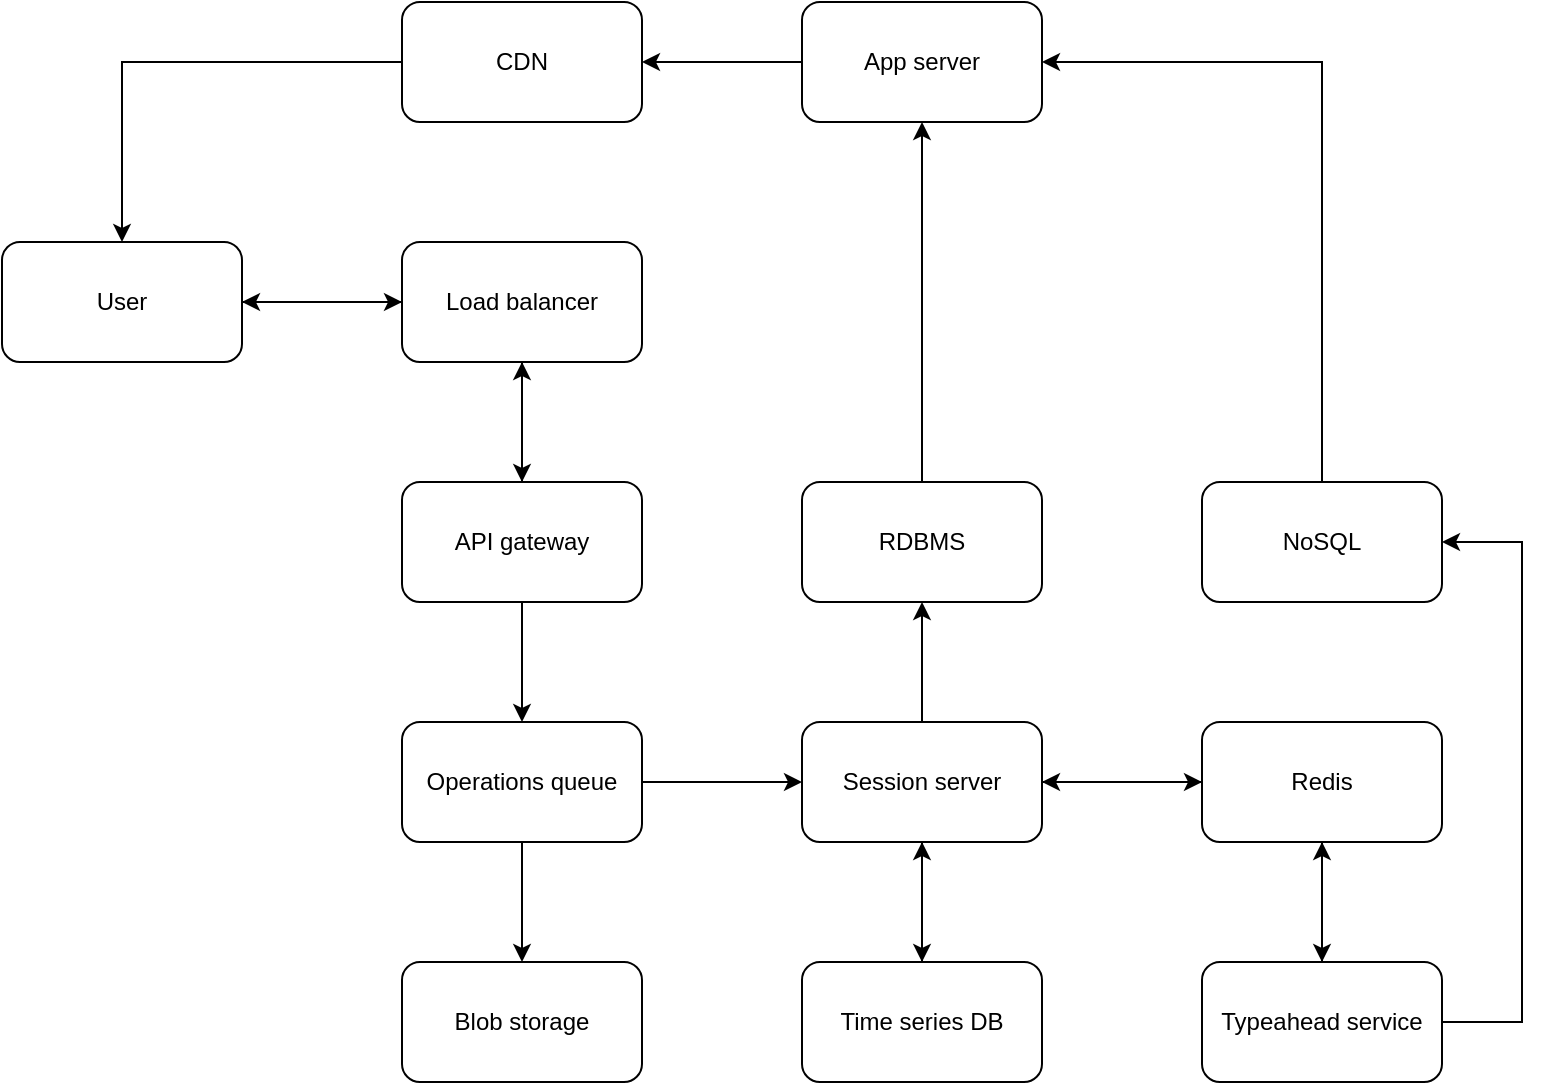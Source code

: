 <mxfile version="22.0.8" type="device">
  <diagram id="RX8j35DpNfyJVcPfTA0C" name="Page-1">
    <mxGraphModel dx="882" dy="590" grid="1" gridSize="10" guides="1" tooltips="1" connect="1" arrows="1" fold="1" page="1" pageScale="1" pageWidth="850" pageHeight="1100" math="0" shadow="0">
      <root>
        <mxCell id="0" />
        <mxCell id="1" parent="0" />
        <mxCell id="ehj2s4JNe59QxrL474BH-8" style="edgeStyle=orthogonalEdgeStyle;rounded=0;orthogonalLoop=1;jettySize=auto;html=1;exitX=1;exitY=0.5;exitDx=0;exitDy=0;entryX=0;entryY=0.5;entryDx=0;entryDy=0;" parent="1" source="ehj2s4JNe59QxrL474BH-1" target="ehj2s4JNe59QxrL474BH-2" edge="1">
          <mxGeometry relative="1" as="geometry" />
        </mxCell>
        <mxCell id="ehj2s4JNe59QxrL474BH-1" value="User" style="rounded=1;whiteSpace=wrap;html=1;" parent="1" vertex="1">
          <mxGeometry x="40" y="240" width="120" height="60" as="geometry" />
        </mxCell>
        <mxCell id="vfbfAL9CuXn_sHPPWvU1-1" style="edgeStyle=orthogonalEdgeStyle;rounded=0;orthogonalLoop=1;jettySize=auto;html=1;exitX=0;exitY=0.5;exitDx=0;exitDy=0;entryX=1;entryY=0.5;entryDx=0;entryDy=0;" edge="1" parent="1" source="ehj2s4JNe59QxrL474BH-2" target="ehj2s4JNe59QxrL474BH-1">
          <mxGeometry relative="1" as="geometry" />
        </mxCell>
        <mxCell id="vfbfAL9CuXn_sHPPWvU1-5" style="edgeStyle=orthogonalEdgeStyle;rounded=0;orthogonalLoop=1;jettySize=auto;html=1;exitX=0.5;exitY=1;exitDx=0;exitDy=0;entryX=0.5;entryY=0;entryDx=0;entryDy=0;" edge="1" parent="1" source="ehj2s4JNe59QxrL474BH-2" target="ehj2s4JNe59QxrL474BH-3">
          <mxGeometry relative="1" as="geometry" />
        </mxCell>
        <mxCell id="ehj2s4JNe59QxrL474BH-2" value="Load balancer" style="rounded=1;whiteSpace=wrap;html=1;" parent="1" vertex="1">
          <mxGeometry x="240" y="240" width="120" height="60" as="geometry" />
        </mxCell>
        <mxCell id="vfbfAL9CuXn_sHPPWvU1-6" style="edgeStyle=orthogonalEdgeStyle;rounded=0;orthogonalLoop=1;jettySize=auto;html=1;exitX=0.5;exitY=0;exitDx=0;exitDy=0;entryX=0.5;entryY=1;entryDx=0;entryDy=0;" edge="1" parent="1" source="ehj2s4JNe59QxrL474BH-3" target="ehj2s4JNe59QxrL474BH-2">
          <mxGeometry relative="1" as="geometry" />
        </mxCell>
        <mxCell id="vfbfAL9CuXn_sHPPWvU1-7" style="edgeStyle=orthogonalEdgeStyle;rounded=0;orthogonalLoop=1;jettySize=auto;html=1;exitX=0.5;exitY=1;exitDx=0;exitDy=0;entryX=0.5;entryY=0;entryDx=0;entryDy=0;" edge="1" parent="1" source="ehj2s4JNe59QxrL474BH-3" target="ehj2s4JNe59QxrL474BH-7">
          <mxGeometry relative="1" as="geometry" />
        </mxCell>
        <mxCell id="ehj2s4JNe59QxrL474BH-3" value="API gateway" style="rounded=1;whiteSpace=wrap;html=1;" parent="1" vertex="1">
          <mxGeometry x="240" y="360" width="120" height="60" as="geometry" />
        </mxCell>
        <mxCell id="ehj2s4JNe59QxrL474BH-11" style="edgeStyle=orthogonalEdgeStyle;rounded=0;orthogonalLoop=1;jettySize=auto;html=1;exitX=0;exitY=0.5;exitDx=0;exitDy=0;entryX=1;entryY=0.5;entryDx=0;entryDy=0;" parent="1" source="ehj2s4JNe59QxrL474BH-4" target="ehj2s4JNe59QxrL474BH-5" edge="1">
          <mxGeometry relative="1" as="geometry" />
        </mxCell>
        <mxCell id="ehj2s4JNe59QxrL474BH-4" value="App server" style="rounded=1;whiteSpace=wrap;html=1;" parent="1" vertex="1">
          <mxGeometry x="440" y="120" width="120" height="60" as="geometry" />
        </mxCell>
        <mxCell id="ehj2s4JNe59QxrL474BH-12" style="edgeStyle=orthogonalEdgeStyle;rounded=0;orthogonalLoop=1;jettySize=auto;html=1;exitX=0;exitY=0.5;exitDx=0;exitDy=0;entryX=0.5;entryY=0;entryDx=0;entryDy=0;" parent="1" source="ehj2s4JNe59QxrL474BH-5" target="ehj2s4JNe59QxrL474BH-1" edge="1">
          <mxGeometry relative="1" as="geometry" />
        </mxCell>
        <mxCell id="ehj2s4JNe59QxrL474BH-5" value="CDN" style="rounded=1;whiteSpace=wrap;html=1;" parent="1" vertex="1">
          <mxGeometry x="240" y="120" width="120" height="60" as="geometry" />
        </mxCell>
        <mxCell id="vfbfAL9CuXn_sHPPWvU1-19" style="edgeStyle=orthogonalEdgeStyle;rounded=0;orthogonalLoop=1;jettySize=auto;html=1;exitX=1;exitY=0.5;exitDx=0;exitDy=0;entryX=0;entryY=0.5;entryDx=0;entryDy=0;" edge="1" parent="1" source="ehj2s4JNe59QxrL474BH-7" target="ehj2s4JNe59QxrL474BH-15">
          <mxGeometry relative="1" as="geometry" />
        </mxCell>
        <mxCell id="vfbfAL9CuXn_sHPPWvU1-33" style="edgeStyle=orthogonalEdgeStyle;rounded=0;orthogonalLoop=1;jettySize=auto;html=1;exitX=0.5;exitY=1;exitDx=0;exitDy=0;entryX=0.5;entryY=0;entryDx=0;entryDy=0;" edge="1" parent="1" source="ehj2s4JNe59QxrL474BH-7" target="ehj2s4JNe59QxrL474BH-17">
          <mxGeometry relative="1" as="geometry" />
        </mxCell>
        <mxCell id="ehj2s4JNe59QxrL474BH-7" value="Operations queue" style="rounded=1;whiteSpace=wrap;html=1;" parent="1" vertex="1">
          <mxGeometry x="240" y="480" width="120" height="60" as="geometry" />
        </mxCell>
        <mxCell id="vfbfAL9CuXn_sHPPWvU1-21" style="edgeStyle=orthogonalEdgeStyle;rounded=0;orthogonalLoop=1;jettySize=auto;html=1;exitX=0.5;exitY=1;exitDx=0;exitDy=0;entryX=0.5;entryY=0;entryDx=0;entryDy=0;" edge="1" parent="1" source="ehj2s4JNe59QxrL474BH-15" target="ehj2s4JNe59QxrL474BH-20">
          <mxGeometry relative="1" as="geometry" />
        </mxCell>
        <mxCell id="vfbfAL9CuXn_sHPPWvU1-23" style="edgeStyle=orthogonalEdgeStyle;rounded=0;orthogonalLoop=1;jettySize=auto;html=1;exitX=1;exitY=0.5;exitDx=0;exitDy=0;entryX=0;entryY=0.5;entryDx=0;entryDy=0;" edge="1" parent="1" source="ehj2s4JNe59QxrL474BH-15" target="vfbfAL9CuXn_sHPPWvU1-3">
          <mxGeometry relative="1" as="geometry" />
        </mxCell>
        <mxCell id="vfbfAL9CuXn_sHPPWvU1-29" style="edgeStyle=orthogonalEdgeStyle;rounded=0;orthogonalLoop=1;jettySize=auto;html=1;exitX=0.5;exitY=0;exitDx=0;exitDy=0;" edge="1" parent="1" source="ehj2s4JNe59QxrL474BH-15" target="vfbfAL9CuXn_sHPPWvU1-27">
          <mxGeometry relative="1" as="geometry" />
        </mxCell>
        <mxCell id="ehj2s4JNe59QxrL474BH-15" value="Session server" style="rounded=1;whiteSpace=wrap;html=1;" parent="1" vertex="1">
          <mxGeometry x="440" y="480" width="120" height="60" as="geometry" />
        </mxCell>
        <mxCell id="ehj2s4JNe59QxrL474BH-17" value="Blob storage" style="rounded=1;whiteSpace=wrap;html=1;" parent="1" vertex="1">
          <mxGeometry x="240" y="600" width="120" height="60" as="geometry" />
        </mxCell>
        <mxCell id="vfbfAL9CuXn_sHPPWvU1-22" style="edgeStyle=orthogonalEdgeStyle;rounded=0;orthogonalLoop=1;jettySize=auto;html=1;exitX=0.5;exitY=0;exitDx=0;exitDy=0;entryX=0.5;entryY=1;entryDx=0;entryDy=0;" edge="1" parent="1" source="ehj2s4JNe59QxrL474BH-20" target="ehj2s4JNe59QxrL474BH-15">
          <mxGeometry relative="1" as="geometry" />
        </mxCell>
        <mxCell id="ehj2s4JNe59QxrL474BH-20" value="Time series DB" style="rounded=1;whiteSpace=wrap;html=1;" parent="1" vertex="1">
          <mxGeometry x="440" y="600" width="120" height="60" as="geometry" />
        </mxCell>
        <mxCell id="vfbfAL9CuXn_sHPPWvU1-24" style="edgeStyle=orthogonalEdgeStyle;rounded=0;orthogonalLoop=1;jettySize=auto;html=1;exitX=0;exitY=0.5;exitDx=0;exitDy=0;" edge="1" parent="1" source="vfbfAL9CuXn_sHPPWvU1-3">
          <mxGeometry relative="1" as="geometry">
            <mxPoint x="560" y="510" as="targetPoint" />
          </mxGeometry>
        </mxCell>
        <mxCell id="vfbfAL9CuXn_sHPPWvU1-25" style="edgeStyle=orthogonalEdgeStyle;rounded=0;orthogonalLoop=1;jettySize=auto;html=1;exitX=0.5;exitY=1;exitDx=0;exitDy=0;entryX=0.5;entryY=0;entryDx=0;entryDy=0;" edge="1" parent="1" source="vfbfAL9CuXn_sHPPWvU1-3" target="vfbfAL9CuXn_sHPPWvU1-4">
          <mxGeometry relative="1" as="geometry" />
        </mxCell>
        <mxCell id="vfbfAL9CuXn_sHPPWvU1-3" value="Redis" style="rounded=1;whiteSpace=wrap;html=1;" vertex="1" parent="1">
          <mxGeometry x="640" y="480" width="120" height="60" as="geometry" />
        </mxCell>
        <mxCell id="vfbfAL9CuXn_sHPPWvU1-26" style="edgeStyle=orthogonalEdgeStyle;rounded=0;orthogonalLoop=1;jettySize=auto;html=1;exitX=0.5;exitY=0;exitDx=0;exitDy=0;entryX=0.5;entryY=1;entryDx=0;entryDy=0;" edge="1" parent="1" source="vfbfAL9CuXn_sHPPWvU1-4" target="vfbfAL9CuXn_sHPPWvU1-3">
          <mxGeometry relative="1" as="geometry" />
        </mxCell>
        <mxCell id="vfbfAL9CuXn_sHPPWvU1-32" style="edgeStyle=orthogonalEdgeStyle;rounded=0;orthogonalLoop=1;jettySize=auto;html=1;exitX=1;exitY=0.5;exitDx=0;exitDy=0;entryX=1;entryY=0.5;entryDx=0;entryDy=0;" edge="1" parent="1" source="vfbfAL9CuXn_sHPPWvU1-4" target="vfbfAL9CuXn_sHPPWvU1-28">
          <mxGeometry relative="1" as="geometry">
            <Array as="points">
              <mxPoint x="800" y="630" />
              <mxPoint x="800" y="390" />
            </Array>
          </mxGeometry>
        </mxCell>
        <mxCell id="vfbfAL9CuXn_sHPPWvU1-4" value="Typeahead service" style="rounded=1;whiteSpace=wrap;html=1;" vertex="1" parent="1">
          <mxGeometry x="640" y="600" width="120" height="60" as="geometry" />
        </mxCell>
        <mxCell id="vfbfAL9CuXn_sHPPWvU1-30" style="edgeStyle=orthogonalEdgeStyle;rounded=0;orthogonalLoop=1;jettySize=auto;html=1;exitX=0.5;exitY=0;exitDx=0;exitDy=0;entryX=0.5;entryY=1;entryDx=0;entryDy=0;" edge="1" parent="1" source="vfbfAL9CuXn_sHPPWvU1-27" target="ehj2s4JNe59QxrL474BH-4">
          <mxGeometry relative="1" as="geometry" />
        </mxCell>
        <mxCell id="vfbfAL9CuXn_sHPPWvU1-27" value="RDBMS" style="rounded=1;whiteSpace=wrap;html=1;" vertex="1" parent="1">
          <mxGeometry x="440" y="360" width="120" height="60" as="geometry" />
        </mxCell>
        <mxCell id="vfbfAL9CuXn_sHPPWvU1-31" style="edgeStyle=orthogonalEdgeStyle;rounded=0;orthogonalLoop=1;jettySize=auto;html=1;exitX=0.5;exitY=0;exitDx=0;exitDy=0;entryX=1;entryY=0.5;entryDx=0;entryDy=0;" edge="1" parent="1" source="vfbfAL9CuXn_sHPPWvU1-28" target="ehj2s4JNe59QxrL474BH-4">
          <mxGeometry relative="1" as="geometry" />
        </mxCell>
        <mxCell id="vfbfAL9CuXn_sHPPWvU1-28" value="NoSQL" style="rounded=1;whiteSpace=wrap;html=1;" vertex="1" parent="1">
          <mxGeometry x="640" y="360" width="120" height="60" as="geometry" />
        </mxCell>
      </root>
    </mxGraphModel>
  </diagram>
</mxfile>
